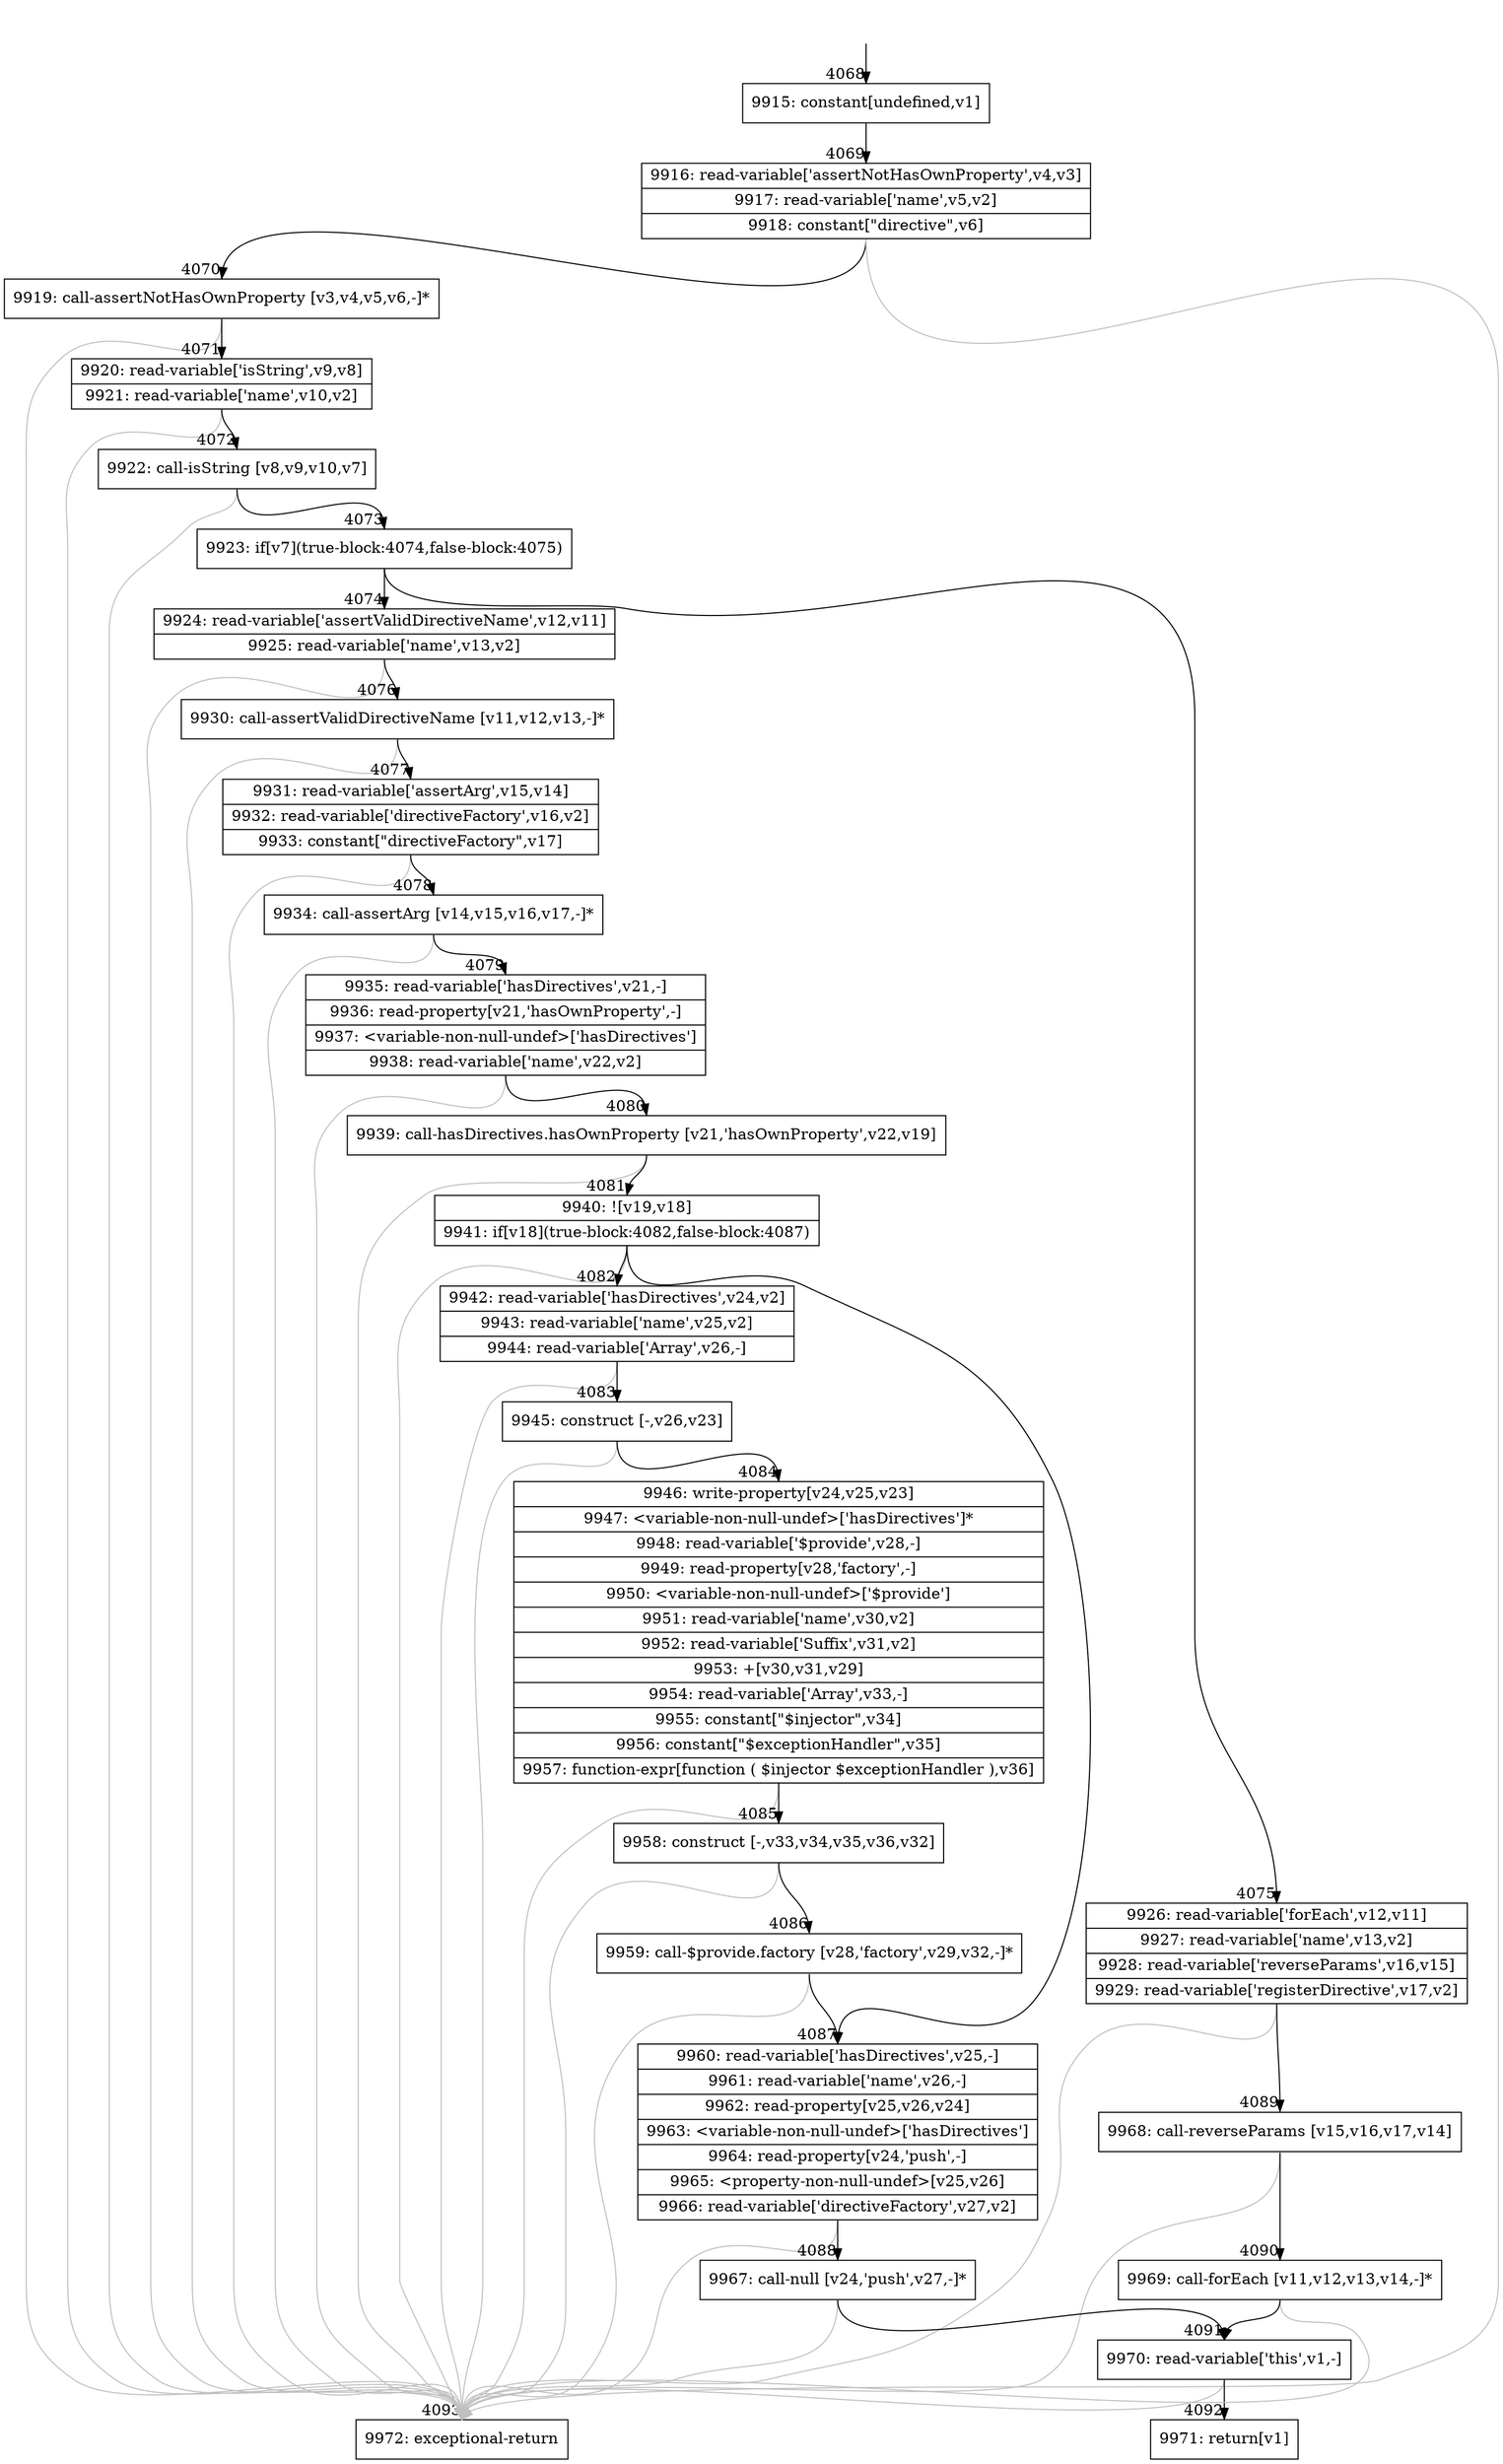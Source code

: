 digraph {
rankdir="TD"
BB_entry339[shape=none,label=""];
BB_entry339 -> BB4068 [tailport=s, headport=n, headlabel="    4068"]
BB4068 [shape=record label="{9915: constant[undefined,v1]}" ] 
BB4068 -> BB4069 [tailport=s, headport=n, headlabel="      4069"]
BB4069 [shape=record label="{9916: read-variable['assertNotHasOwnProperty',v4,v3]|9917: read-variable['name',v5,v2]|9918: constant[\"directive\",v6]}" ] 
BB4069 -> BB4070 [tailport=s, headport=n, headlabel="      4070"]
BB4069 -> BB4093 [tailport=s, headport=n, color=gray, headlabel="      4093"]
BB4070 [shape=record label="{9919: call-assertNotHasOwnProperty [v3,v4,v5,v6,-]*}" ] 
BB4070 -> BB4071 [tailport=s, headport=n, headlabel="      4071"]
BB4070 -> BB4093 [tailport=s, headport=n, color=gray]
BB4071 [shape=record label="{9920: read-variable['isString',v9,v8]|9921: read-variable['name',v10,v2]}" ] 
BB4071 -> BB4072 [tailport=s, headport=n, headlabel="      4072"]
BB4071 -> BB4093 [tailport=s, headport=n, color=gray]
BB4072 [shape=record label="{9922: call-isString [v8,v9,v10,v7]}" ] 
BB4072 -> BB4073 [tailport=s, headport=n, headlabel="      4073"]
BB4072 -> BB4093 [tailport=s, headport=n, color=gray]
BB4073 [shape=record label="{9923: if[v7](true-block:4074,false-block:4075)}" ] 
BB4073 -> BB4074 [tailport=s, headport=n, headlabel="      4074"]
BB4073 -> BB4075 [tailport=s, headport=n, headlabel="      4075"]
BB4074 [shape=record label="{9924: read-variable['assertValidDirectiveName',v12,v11]|9925: read-variable['name',v13,v2]}" ] 
BB4074 -> BB4076 [tailport=s, headport=n, headlabel="      4076"]
BB4074 -> BB4093 [tailport=s, headport=n, color=gray]
BB4075 [shape=record label="{9926: read-variable['forEach',v12,v11]|9927: read-variable['name',v13,v2]|9928: read-variable['reverseParams',v16,v15]|9929: read-variable['registerDirective',v17,v2]}" ] 
BB4075 -> BB4089 [tailport=s, headport=n, headlabel="      4089"]
BB4075 -> BB4093 [tailport=s, headport=n, color=gray]
BB4076 [shape=record label="{9930: call-assertValidDirectiveName [v11,v12,v13,-]*}" ] 
BB4076 -> BB4077 [tailport=s, headport=n, headlabel="      4077"]
BB4076 -> BB4093 [tailport=s, headport=n, color=gray]
BB4077 [shape=record label="{9931: read-variable['assertArg',v15,v14]|9932: read-variable['directiveFactory',v16,v2]|9933: constant[\"directiveFactory\",v17]}" ] 
BB4077 -> BB4078 [tailport=s, headport=n, headlabel="      4078"]
BB4077 -> BB4093 [tailport=s, headport=n, color=gray]
BB4078 [shape=record label="{9934: call-assertArg [v14,v15,v16,v17,-]*}" ] 
BB4078 -> BB4079 [tailport=s, headport=n, headlabel="      4079"]
BB4078 -> BB4093 [tailport=s, headport=n, color=gray]
BB4079 [shape=record label="{9935: read-variable['hasDirectives',v21,-]|9936: read-property[v21,'hasOwnProperty',-]|9937: \<variable-non-null-undef\>['hasDirectives']|9938: read-variable['name',v22,v2]}" ] 
BB4079 -> BB4080 [tailport=s, headport=n, headlabel="      4080"]
BB4079 -> BB4093 [tailport=s, headport=n, color=gray]
BB4080 [shape=record label="{9939: call-hasDirectives.hasOwnProperty [v21,'hasOwnProperty',v22,v19]}" ] 
BB4080 -> BB4081 [tailport=s, headport=n, headlabel="      4081"]
BB4080 -> BB4093 [tailport=s, headport=n, color=gray]
BB4081 [shape=record label="{9940: ![v19,v18]|9941: if[v18](true-block:4082,false-block:4087)}" ] 
BB4081 -> BB4082 [tailport=s, headport=n, headlabel="      4082"]
BB4081 -> BB4087 [tailport=s, headport=n, headlabel="      4087"]
BB4081 -> BB4093 [tailport=s, headport=n, color=gray]
BB4082 [shape=record label="{9942: read-variable['hasDirectives',v24,v2]|9943: read-variable['name',v25,v2]|9944: read-variable['Array',v26,-]}" ] 
BB4082 -> BB4083 [tailport=s, headport=n, headlabel="      4083"]
BB4082 -> BB4093 [tailport=s, headport=n, color=gray]
BB4083 [shape=record label="{9945: construct [-,v26,v23]}" ] 
BB4083 -> BB4084 [tailport=s, headport=n, headlabel="      4084"]
BB4083 -> BB4093 [tailport=s, headport=n, color=gray]
BB4084 [shape=record label="{9946: write-property[v24,v25,v23]|9947: \<variable-non-null-undef\>['hasDirectives']*|9948: read-variable['$provide',v28,-]|9949: read-property[v28,'factory',-]|9950: \<variable-non-null-undef\>['$provide']|9951: read-variable['name',v30,v2]|9952: read-variable['Suffix',v31,v2]|9953: +[v30,v31,v29]|9954: read-variable['Array',v33,-]|9955: constant[\"$injector\",v34]|9956: constant[\"$exceptionHandler\",v35]|9957: function-expr[function ( $injector $exceptionHandler ),v36]}" ] 
BB4084 -> BB4085 [tailport=s, headport=n, headlabel="      4085"]
BB4084 -> BB4093 [tailport=s, headport=n, color=gray]
BB4085 [shape=record label="{9958: construct [-,v33,v34,v35,v36,v32]}" ] 
BB4085 -> BB4086 [tailport=s, headport=n, headlabel="      4086"]
BB4085 -> BB4093 [tailport=s, headport=n, color=gray]
BB4086 [shape=record label="{9959: call-$provide.factory [v28,'factory',v29,v32,-]*}" ] 
BB4086 -> BB4087 [tailport=s, headport=n]
BB4086 -> BB4093 [tailport=s, headport=n, color=gray]
BB4087 [shape=record label="{9960: read-variable['hasDirectives',v25,-]|9961: read-variable['name',v26,-]|9962: read-property[v25,v26,v24]|9963: \<variable-non-null-undef\>['hasDirectives']|9964: read-property[v24,'push',-]|9965: \<property-non-null-undef\>[v25,v26]|9966: read-variable['directiveFactory',v27,v2]}" ] 
BB4087 -> BB4088 [tailport=s, headport=n, headlabel="      4088"]
BB4087 -> BB4093 [tailport=s, headport=n, color=gray]
BB4088 [shape=record label="{9967: call-null [v24,'push',v27,-]*}" ] 
BB4088 -> BB4091 [tailport=s, headport=n, headlabel="      4091"]
BB4088 -> BB4093 [tailport=s, headport=n, color=gray]
BB4089 [shape=record label="{9968: call-reverseParams [v15,v16,v17,v14]}" ] 
BB4089 -> BB4090 [tailport=s, headport=n, headlabel="      4090"]
BB4089 -> BB4093 [tailport=s, headport=n, color=gray]
BB4090 [shape=record label="{9969: call-forEach [v11,v12,v13,v14,-]*}" ] 
BB4090 -> BB4091 [tailport=s, headport=n]
BB4090 -> BB4093 [tailport=s, headport=n, color=gray]
BB4091 [shape=record label="{9970: read-variable['this',v1,-]}" ] 
BB4091 -> BB4092 [tailport=s, headport=n, headlabel="      4092"]
BB4091 -> BB4093 [tailport=s, headport=n, color=gray]
BB4092 [shape=record label="{9971: return[v1]}" ] 
BB4093 [shape=record label="{9972: exceptional-return}" ] 
//#$~ 6972
}
